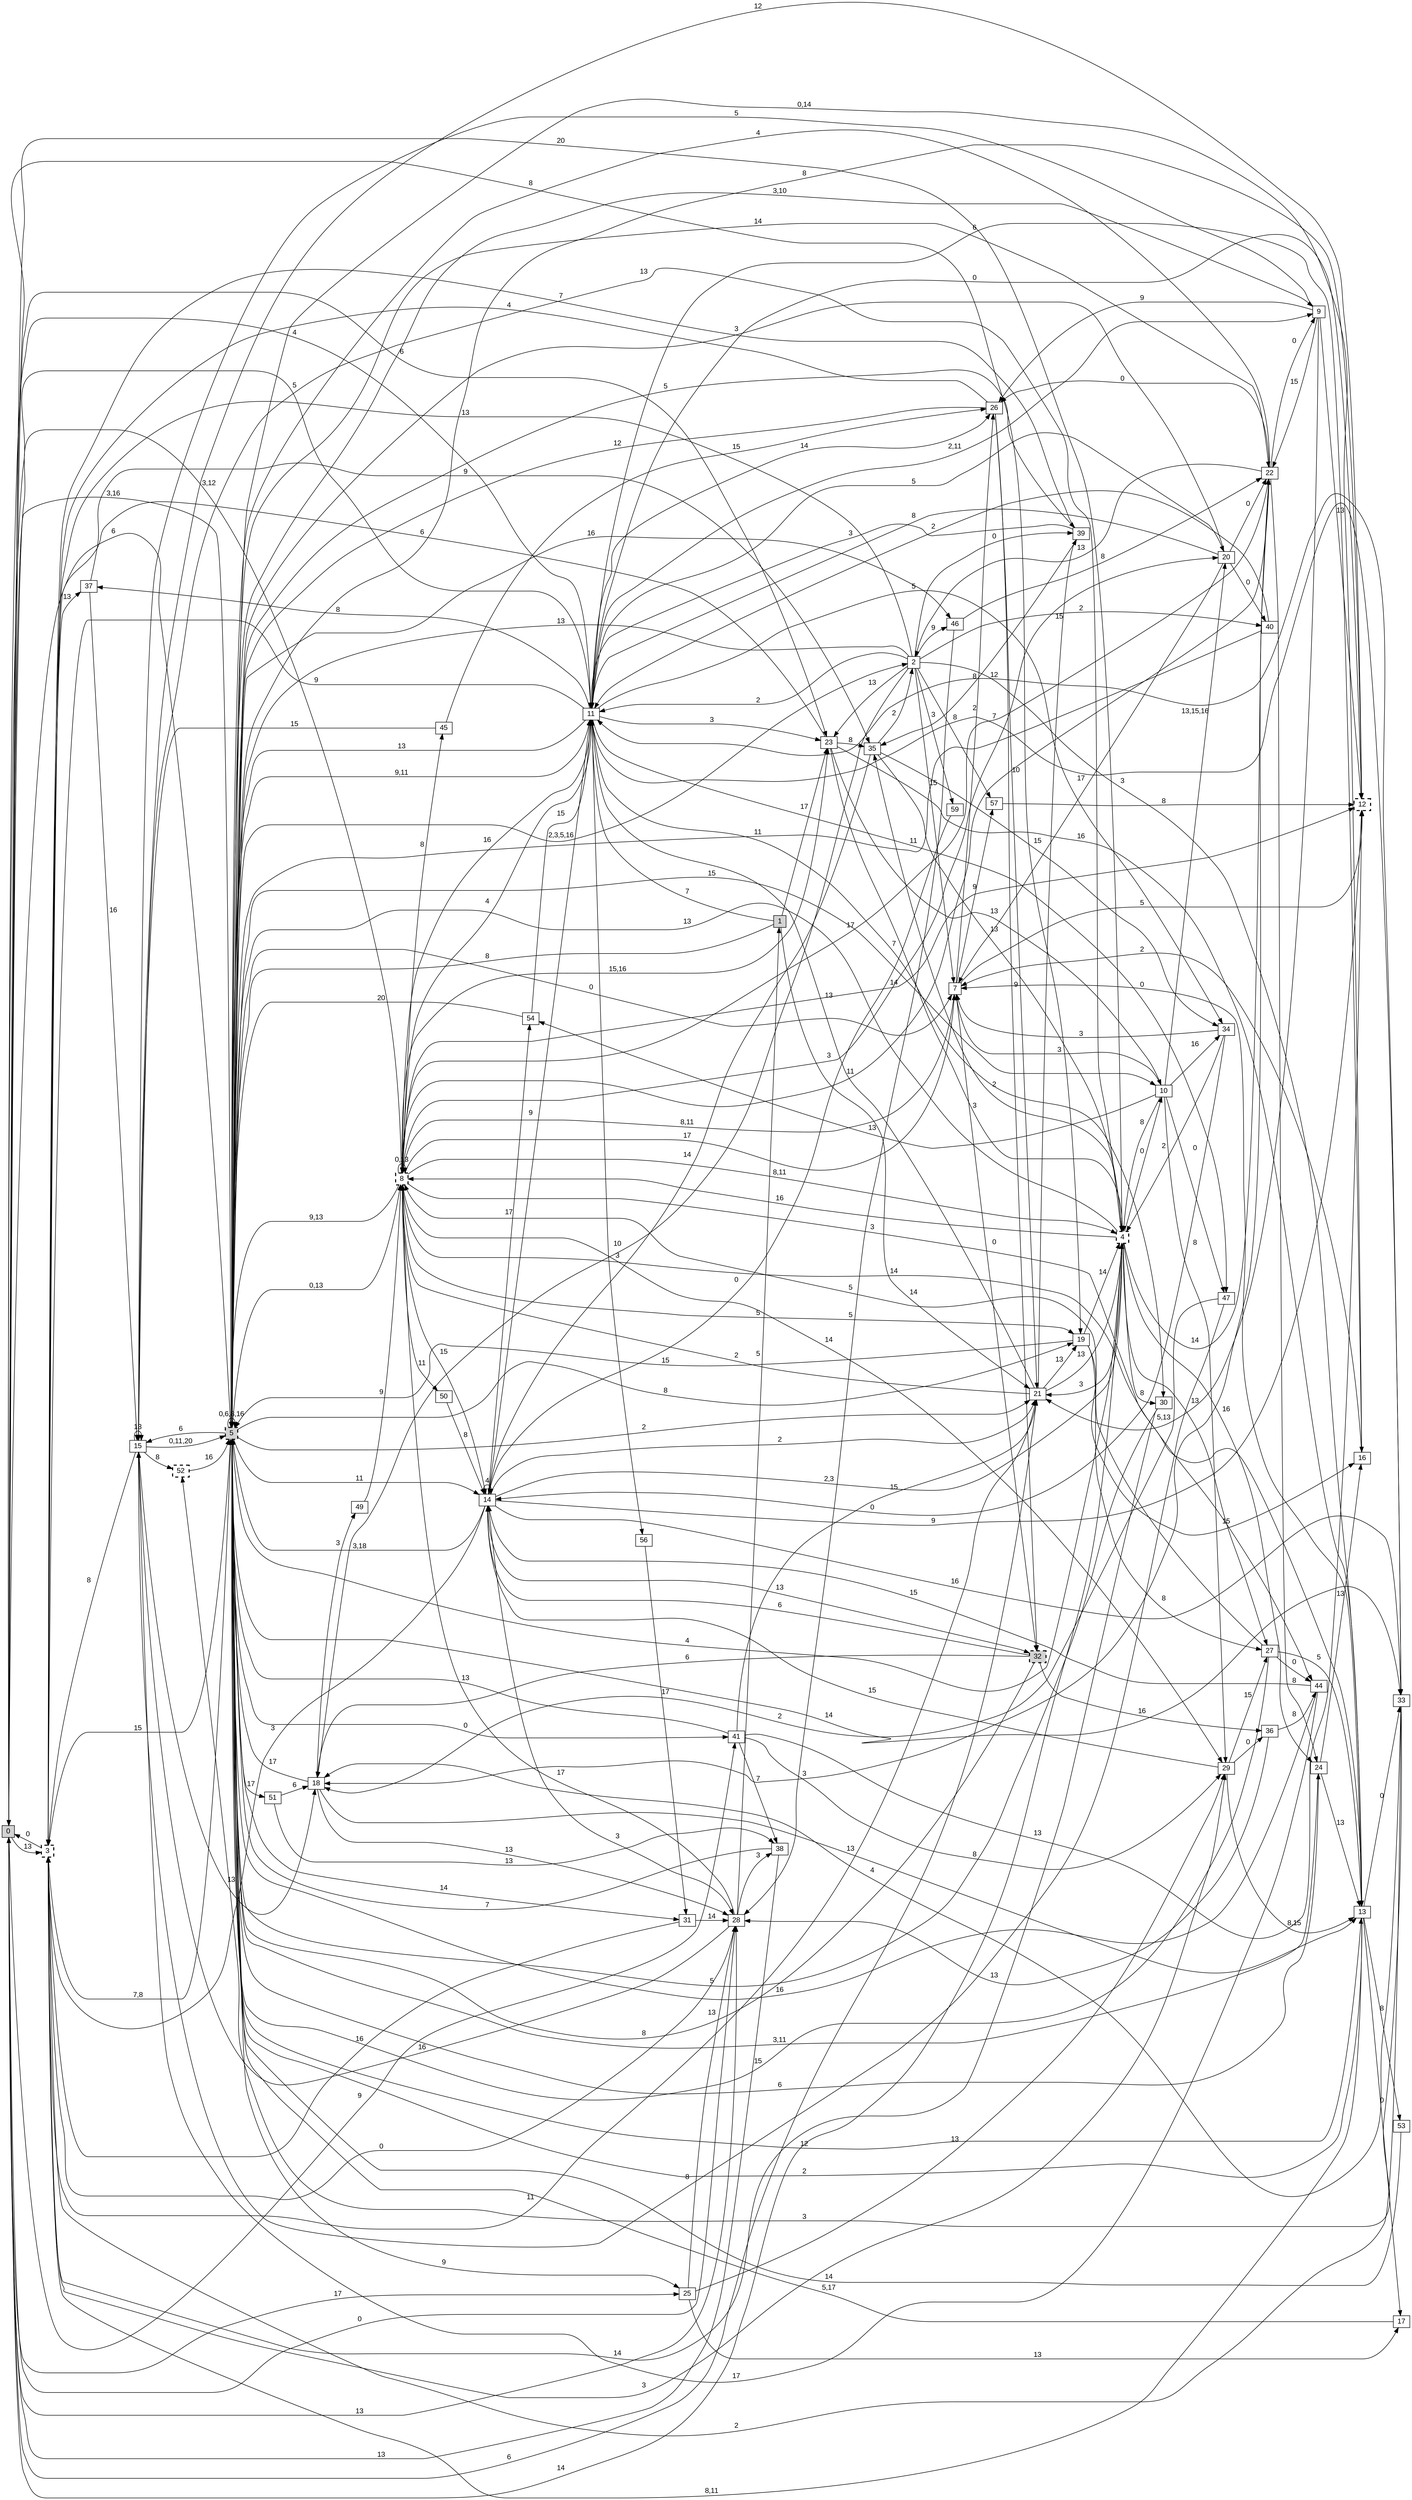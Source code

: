 digraph "NDFA" {
  rankdir=LR
  node [shape=box width=0.1 height=0.1 fontname=Arial]
  edge [fontname=Arial]
/* Estados */
 s0 [label="0" style="filled"] /* I:1 F:0 D:0 */
 s1 [label="1" style="filled"] /* I:1 F:0 D:0 */
 s2 [label="2" ] /* I:0 F:0 D:0 */
 s3 [label="3" style="bold,dashed"] /* I:0 F:1 D:0 */
 s4 [label="4" style="bold,dashed"] /* I:0 F:1 D:0 */
 s5 [label="5" style="filled,bold,dashed"] /* I:1 F:1 D:0 */
 s7 [label="7" ] /* I:0 F:0 D:0 */
 s8 [label="8" style="bold,dashed"] /* I:0 F:1 D:0 */
 s9 [label="9" ] /* I:0 F:0 D:0 */
 s10 [label="10" ] /* I:0 F:0 D:0 */
 s11 [label="11" ] /* I:0 F:0 D:0 */
 s12 [label="12" style="bold,dashed"] /* I:0 F:1 D:0 */
 s13 [label="13" ] /* I:0 F:0 D:0 */
 s14 [label="14" ] /* I:0 F:0 D:0 */
 s15 [label="15" ] /* I:0 F:0 D:0 */
 s16 [label="16" ] /* I:0 F:0 D:0 */
 s17 [label="17" ] /* I:0 F:0 D:0 */
 s18 [label="18" ] /* I:0 F:0 D:0 */
 s19 [label="19" ] /* I:0 F:0 D:0 */
 s20 [label="20" ] /* I:0 F:0 D:0 */
 s21 [label="21" ] /* I:0 F:0 D:0 */
 s22 [label="22" ] /* I:0 F:0 D:0 */
 s23 [label="23" ] /* I:0 F:0 D:0 */
 s24 [label="24" ] /* I:0 F:0 D:0 */
 s25 [label="25" ] /* I:0 F:0 D:0 */
 s26 [label="26" ] /* I:0 F:0 D:0 */
 s27 [label="27" ] /* I:0 F:0 D:0 */
 s28 [label="28" ] /* I:0 F:0 D:0 */
 s29 [label="29" ] /* I:0 F:0 D:0 */
 s30 [label="30" ] /* I:0 F:0 D:0 */
 s31 [label="31" ] /* I:0 F:0 D:0 */
 s32 [label="32" style="filled,bold,dashed"] /* I:1 F:1 D:0 */
 s33 [label="33" ] /* I:0 F:0 D:0 */
 s34 [label="34" ] /* I:0 F:0 D:0 */
 s35 [label="35" ] /* I:0 F:0 D:0 */
 s36 [label="36" ] /* I:0 F:0 D:0 */
 s37 [label="37" ] /* I:0 F:0 D:0 */
 s38 [label="38" ] /* I:0 F:0 D:0 */
 s39 [label="39" ] /* I:0 F:0 D:0 */
 s40 [label="40" ] /* I:0 F:0 D:0 */
 s41 [label="41" ] /* I:0 F:0 D:0 */
 s44 [label="44" ] /* I:0 F:0 D:0 */
 s45 [label="45" ] /* I:0 F:0 D:0 */
 s46 [label="46" ] /* I:0 F:0 D:0 */
 s47 [label="47" ] /* I:0 F:0 D:0 */
 s49 [label="49" ] /* I:0 F:0 D:0 */
 s50 [label="50" ] /* I:0 F:0 D:0 */
 s51 [label="51" ] /* I:0 F:0 D:0 */
 s52 [label="52" style="bold,dashed"] /* I:0 F:1 D:0 */
 s53 [label="53" ] /* I:0 F:0 D:0 */
 s54 [label="54" ] /* I:0 F:0 D:0 */
 s56 [label="56" ] /* I:0 F:0 D:0 */
 s57 [label="57" ] /* I:0 F:0 D:0 */
 s59 [label="59" ] /* I:0 F:0 D:0 */
/* Transiciones */
  s0 -> s3 [label="13"]
  s0 -> s4 [label="20"]
  s0 -> s5 [label="3,16"]
  s0 -> s11 [label="4"]
  s0 -> s19 [label="8"]
  s0 -> s21 [label="6"]
  s0 -> s23 [label="6"]
  s0 -> s25 [label="17"]
  s0 -> s28 [label="13"]
  s0 -> s41 [label="9"]
  s1 -> s5 [label="8"]
  s1 -> s11 [label="7"]
  s1 -> s21 [label="14"]
  s1 -> s23 [label="17"]
  s2 -> s3 [label="13"]
  s2 -> s5 [label="13"]
  s2 -> s7 [label="15"]
  s2 -> s11 [label="2"]
  s2 -> s13 [label="3"]
  s2 -> s18 [label="10"]
  s2 -> s23 [label="13"]
  s2 -> s39 [label="0"]
  s2 -> s40 [label="2"]
  s2 -> s46 [label="9"]
  s2 -> s57 [label="8"]
  s2 -> s59 [label="3"]
  s3 -> s0 [label="0"]
  s3 -> s5 [label="15"]
  s3 -> s29 [label="3"]
  s3 -> s37 [label="13"]
  s4 -> s0 [label="14"]
  s4 -> s5 [label="13"]
  s4 -> s8 [label="16"]
  s4 -> s10 [label="0"]
  s4 -> s15 [label="13"]
  s4 -> s21 [label="3"]
  s4 -> s22 [label="14"]
  s4 -> s24 [label="16"]
  s4 -> s27 [label="13"]
  s4 -> s30 [label="8"]
  s4 -> s35 [label="2"]
  s5 -> s0 [label="6"]
  s5 -> s2 [label="2,3,5,16"]
  s5 -> s3 [label="7,8"]
  s5 -> s4 [label="4"]
  s5 -> s5 [label="0,6,8,16"]
  s5 -> s7 [label="0"]
  s5 -> s8 [label="0,13"]
  s5 -> s9 [label="3,10"]
  s5 -> s10 [label="15"]
  s5 -> s11 [label="9,11"]
  s5 -> s12 [label="8"]
  s5 -> s13 [label="12"]
  s5 -> s14 [label="11"]
  s5 -> s15 [label="6"]
  s5 -> s19 [label="8"]
  s5 -> s21 [label="2"]
  s5 -> s22 [label="14"]
  s5 -> s24 [label="6"]
  s5 -> s25 [label="9"]
  s5 -> s31 [label="14"]
  s5 -> s33 [label="14"]
  s5 -> s39 [label="5"]
  s5 -> s41 [label="0"]
  s5 -> s46 [label="16"]
  s5 -> s51 [label="17"]
  s7 -> s8 [label="8,11"]
  s7 -> s12 [label="5"]
  s7 -> s26 [label="2"]
  s7 -> s32 [label="0"]
  s7 -> s57 [label="9"]
  s8 -> s0 [label="3,12"]
  s8 -> s4 [label="8,11"]
  s8 -> s5 [label="9,13"]
  s8 -> s7 [label="17"]
  s8 -> s8 [label="0,13"]
  s8 -> s11 [label="16"]
  s8 -> s12 [label="14"]
  s8 -> s14 [label="15"]
  s8 -> s19 [label="5"]
  s8 -> s20 [label="3"]
  s8 -> s22 [label="17"]
  s8 -> s23 [label="15,16"]
  s8 -> s29 [label="14"]
  s8 -> s44 [label="3"]
  s8 -> s45 [label="8"]
  s8 -> s50 [label="11"]
  s9 -> s12 [label="13"]
  s9 -> s15 [label="5"]
  s9 -> s21 [label="5,13"]
  s9 -> s22 [label="15"]
  s9 -> s26 [label="9"]
  s10 -> s4 [label="8"]
  s10 -> s7 [label="3"]
  s10 -> s20 [label="13,15,16"]
  s10 -> s29 [label="8"]
  s10 -> s34 [label="16"]
  s10 -> s47 [label="0"]
  s10 -> s54 [label="13"]
  s11 -> s0 [label="5"]
  s11 -> s3 [label="9"]
  s11 -> s5 [label="13"]
  s11 -> s8 [label="4"]
  s11 -> s9 [label="2,11"]
  s11 -> s16 [label="6"]
  s11 -> s20 [label="5"]
  s11 -> s23 [label="3"]
  s11 -> s26 [label="14"]
  s11 -> s30 [label="7"]
  s11 -> s33 [label="7"]
  s11 -> s34 [label="5"]
  s11 -> s37 [label="8"]
  s11 -> s47 [label="11"]
  s11 -> s56 [label="3"]
  s12 -> s11 [label="0"]
  s12 -> s15 [label="12"]
  s13 -> s3 [label="8,11"]
  s13 -> s5 [label="2"]
  s13 -> s7 [label="0"]
  s13 -> s8 [label="14"]
  s13 -> s17 [label="0"]
  s13 -> s33 [label="0"]
  s13 -> s53 [label="8"]
  s14 -> s3 [label="3"]
  s14 -> s4 [label="2,3"]
  s14 -> s5 [label="3,18"]
  s14 -> s11 [label="9"]
  s14 -> s12 [label="9"]
  s14 -> s14 [label="4"]
  s14 -> s21 [label="2"]
  s14 -> s28 [label="3"]
  s14 -> s32 [label="13"]
  s14 -> s33 [label="16"]
  s14 -> s54 [label="17"]
  s15 -> s3 [label="8"]
  s15 -> s5 [label="0,11,20"]
  s15 -> s15 [label="13"]
  s15 -> s18 [label="13"]
  s15 -> s52 [label="8"]
  s16 -> s5 [label="0,14"]
  s16 -> s7 [label="2"]
  s17 -> s5 [label="5,17"]
  s18 -> s5 [label="17"]
  s18 -> s13 [label="13"]
  s18 -> s28 [label="13"]
  s18 -> s49 [label="3"]
  s19 -> s4 [label="14"]
  s19 -> s5 [label="15"]
  s19 -> s16 [label="15"]
  s19 -> s27 [label="8"]
  s20 -> s5 [label="3"]
  s20 -> s7 [label="17"]
  s20 -> s11 [label="8"]
  s20 -> s22 [label="0"]
  s20 -> s40 [label="0"]
  s21 -> s3 [label="11"]
  s21 -> s4 [label="13"]
  s21 -> s8 [label="2"]
  s21 -> s11 [label="13"]
  s21 -> s19 [label="13"]
  s21 -> s39 [label="15"]
  s22 -> s2 [label="13"]
  s22 -> s5 [label="4"]
  s22 -> s8 [label="11"]
  s22 -> s9 [label="0"]
  s22 -> s18 [label="3"]
  s22 -> s24 [label="8"]
  s22 -> s26 [label="0"]
  s23 -> s3 [label="6"]
  s23 -> s4 [label="3"]
  s23 -> s10 [label="13"]
  s23 -> s13 [label="16"]
  s23 -> s35 [label="8"]
  s24 -> s5 [label="3,11"]
  s24 -> s13 [label="13"]
  s24 -> s16 [label="13"]
  s25 -> s17 [label="13"]
  s25 -> s28 [label="13"]
  s25 -> s29 [label="13"]
  s26 -> s3 [label="4"]
  s26 -> s5 [label="12"]
  s26 -> s21 [label="10"]
  s26 -> s32 [label="9"]
  s27 -> s5 [label="15"]
  s27 -> s8 [label="5"]
  s27 -> s13 [label="5"]
  s27 -> s44 [label="0"]
  s28 -> s0 [label="0"]
  s28 -> s1 [label="5"]
  s28 -> s3 [label="0"]
  s28 -> s8 [label="17"]
  s28 -> s15 [label="16"]
  s28 -> s38 [label="3"]
  s29 -> s13 [label="8,15"]
  s29 -> s14 [label="15"]
  s29 -> s27 [label="15"]
  s29 -> s36 [label="0"]
  s30 -> s3 [label="14"]
  s30 -> s5 [label="5"]
  s31 -> s3 [label="16"]
  s31 -> s28 [label="14"]
  s32 -> s5 [label="8"]
  s32 -> s14 [label="6"]
  s32 -> s18 [label="6"]
  s32 -> s36 [label="16"]
  s33 -> s3 [label="2"]
  s33 -> s11 [label="12"]
  s33 -> s18 [label="4"]
  s33 -> s52 [label="3"]
  s34 -> s4 [label="2"]
  s34 -> s7 [label="3"]
  s34 -> s14 [label="0"]
  s35 -> s2 [label="2"]
  s35 -> s4 [label="13"]
  s35 -> s14 [label="14"]
  s35 -> s34 [label="15"]
  s36 -> s28 [label="13"]
  s36 -> s44 [label="8"]
  s37 -> s15 [label="16"]
  s37 -> s35 [label="9"]
  s38 -> s0 [label="13"]
  s38 -> s5 [label="7"]
  s39 -> s3 [label="7"]
  s39 -> s11 [label="3"]
  s39 -> s35 [label="8"]
  s40 -> s5 [label="11"]
  s40 -> s11 [label="2"]
  s41 -> s5 [label="13"]
  s41 -> s12 [label="13"]
  s41 -> s21 [label="15"]
  s41 -> s29 [label="8"]
  s41 -> s38 [label="7"]
  s44 -> s5 [label="16"]
  s44 -> s14 [label="15"]
  s44 -> s15 [label="17"]
  s45 -> s15 [label="15"]
  s45 -> s26 [label="15"]
  s46 -> s22 [label="8"]
  s46 -> s28 [label="5"]
  s47 -> s15 [label="8"]
  s47 -> s18 [label="2"]
  s49 -> s8 [label="9"]
  s50 -> s14 [label="8"]
  s51 -> s18 [label="6"]
  s51 -> s38 [label="13"]
  s52 -> s5 [label="16"]
  s53 -> s5 [label="14"]
  s54 -> s5 [label="20"]
  s54 -> s11 [label="15"]
  s56 -> s31 [label="17"]
  s57 -> s12 [label="8"]
  s59 -> s14 [label="0"]
}
